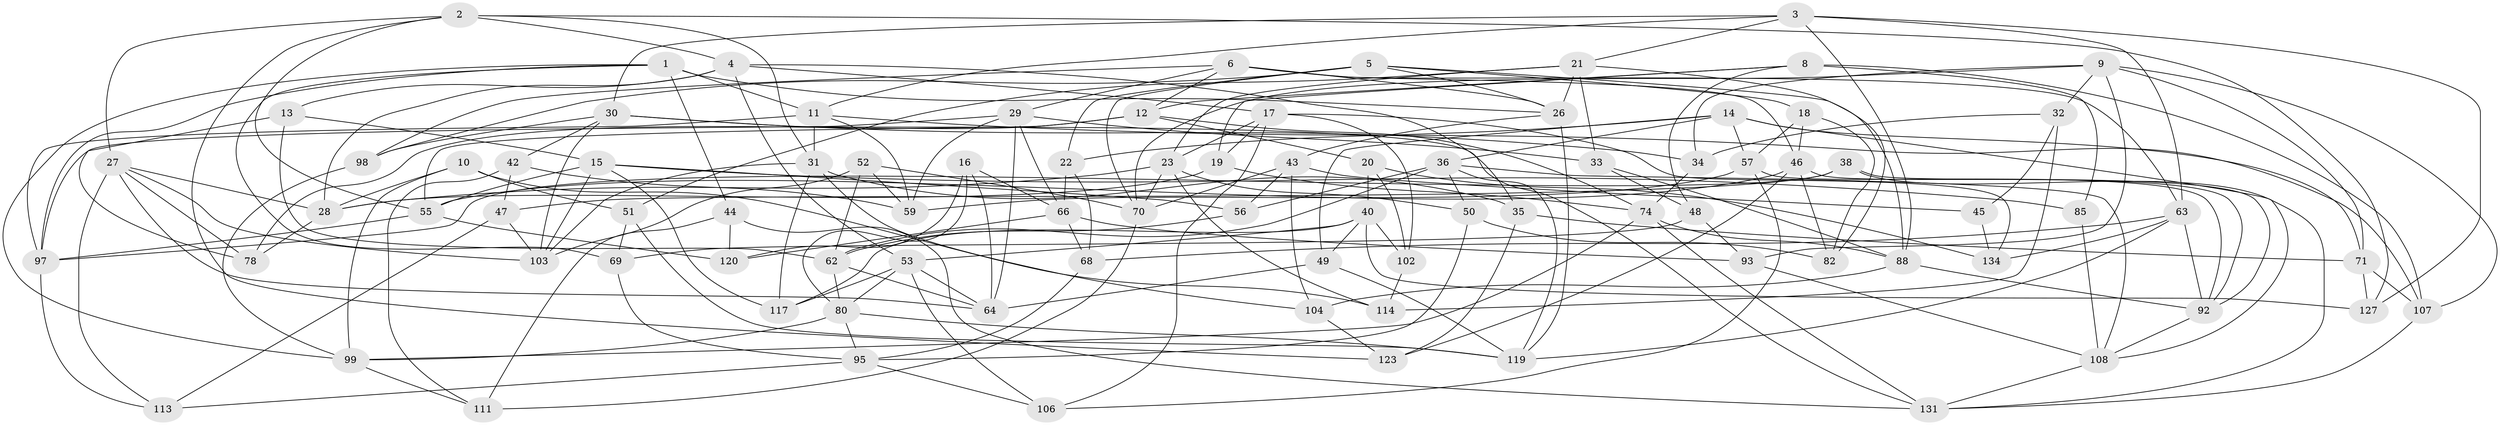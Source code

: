 // Generated by graph-tools (version 1.1) at 2025/52/02/27/25 19:52:35]
// undirected, 87 vertices, 217 edges
graph export_dot {
graph [start="1"]
  node [color=gray90,style=filled];
  1 [super="+60"];
  2 [super="+75"];
  3 [super="+7"];
  4 [super="+25"];
  5 [super="+128"];
  6 [super="+91"];
  8 [super="+39"];
  9 [super="+54"];
  10;
  11 [super="+72"];
  12 [super="+133"];
  13;
  14 [super="+83"];
  15 [super="+24"];
  16;
  17 [super="+79"];
  18;
  19;
  20;
  21 [super="+61"];
  22;
  23 [super="+110"];
  26 [super="+37"];
  27 [super="+58"];
  28 [super="+65"];
  29 [super="+67"];
  30 [super="+41"];
  31 [super="+73"];
  32;
  33;
  34;
  35;
  36 [super="+86"];
  38;
  40 [super="+76"];
  42;
  43 [super="+126"];
  44;
  45;
  46 [super="+77"];
  47;
  48;
  49;
  50;
  51;
  52;
  53 [super="+81"];
  55 [super="+90"];
  56;
  57 [super="+87"];
  59 [super="+89"];
  62 [super="+101"];
  63 [super="+100"];
  64 [super="+125"];
  66 [super="+84"];
  68;
  69;
  70 [super="+94"];
  71 [super="+112"];
  74 [super="+105"];
  78;
  80 [super="+109"];
  82;
  85;
  88 [super="+116"];
  92 [super="+129"];
  93;
  95 [super="+96"];
  97 [super="+121"];
  98;
  99 [super="+115"];
  102;
  103 [super="+122"];
  104;
  106;
  107 [super="+130"];
  108 [super="+118"];
  111;
  113;
  114;
  117;
  119 [super="+124"];
  120;
  123;
  127;
  131 [super="+132"];
  134;
  1 -- 11;
  1 -- 44;
  1 -- 26;
  1 -- 69;
  1 -- 99;
  1 -- 97;
  2 -- 123;
  2 -- 4;
  2 -- 27;
  2 -- 127;
  2 -- 55;
  2 -- 31;
  3 -- 63;
  3 -- 30;
  3 -- 11;
  3 -- 21;
  3 -- 127;
  3 -- 88;
  4 -- 13;
  4 -- 35;
  4 -- 17;
  4 -- 53;
  4 -- 28;
  5 -- 22;
  5 -- 18;
  5 -- 70;
  5 -- 88;
  5 -- 98;
  5 -- 26;
  6 -- 98;
  6 -- 26;
  6 -- 29;
  6 -- 12;
  6 -- 63;
  6 -- 46;
  8 -- 85 [weight=2];
  8 -- 12;
  8 -- 48;
  8 -- 107;
  8 -- 19;
  9 -- 93;
  9 -- 32;
  9 -- 34;
  9 -- 107;
  9 -- 71;
  9 -- 70;
  10 -- 28;
  10 -- 114;
  10 -- 51;
  10 -- 99;
  11 -- 59;
  11 -- 31;
  11 -- 97;
  11 -- 107;
  12 -- 20;
  12 -- 74;
  12 -- 78;
  12 -- 55;
  13 -- 15;
  13 -- 78;
  13 -- 62;
  14 -- 49;
  14 -- 36;
  14 -- 57;
  14 -- 108;
  14 -- 22;
  14 -- 71;
  15 -- 117;
  15 -- 56;
  15 -- 55;
  15 -- 85;
  15 -- 103;
  16 -- 80;
  16 -- 120;
  16 -- 66;
  16 -- 64;
  17 -- 19;
  17 -- 134;
  17 -- 106;
  17 -- 102;
  17 -- 23;
  18 -- 46;
  18 -- 82;
  18 -- 57;
  19 -- 74;
  19 -- 28;
  20 -- 102;
  20 -- 134;
  20 -- 40;
  21 -- 82;
  21 -- 33;
  21 -- 51;
  21 -- 23;
  21 -- 26;
  22 -- 66;
  22 -- 68;
  23 -- 70;
  23 -- 50;
  23 -- 114;
  23 -- 28;
  26 -- 119;
  26 -- 43;
  27 -- 64;
  27 -- 78;
  27 -- 113;
  27 -- 28;
  27 -- 103;
  28 -- 78;
  29 -- 66;
  29 -- 59;
  29 -- 33;
  29 -- 97;
  29 -- 64;
  30 -- 42;
  30 -- 34;
  30 -- 98;
  30 -- 131;
  30 -- 103;
  31 -- 117;
  31 -- 104;
  31 -- 35;
  31 -- 103;
  32 -- 45;
  32 -- 34;
  32 -- 114;
  33 -- 48;
  33 -- 88;
  34 -- 74;
  35 -- 123;
  35 -- 71;
  36 -- 50;
  36 -- 108;
  36 -- 56;
  36 -- 62;
  36 -- 119;
  38 -- 97;
  38 -- 92;
  38 -- 47;
  38 -- 131;
  40 -- 117;
  40 -- 127;
  40 -- 53;
  40 -- 49;
  40 -- 102;
  42 -- 111;
  42 -- 47;
  42 -- 59;
  43 -- 45 [weight=2];
  43 -- 104;
  43 -- 56;
  43 -- 70;
  44 -- 131;
  44 -- 111;
  44 -- 120;
  45 -- 134;
  46 -- 82;
  46 -- 92;
  46 -- 123;
  46 -- 55;
  47 -- 113;
  47 -- 103;
  48 -- 93;
  48 -- 69;
  49 -- 64;
  49 -- 119;
  50 -- 95;
  50 -- 82;
  51 -- 119;
  51 -- 69;
  52 -- 62;
  52 -- 103;
  52 -- 59;
  52 -- 70;
  53 -- 64;
  53 -- 80;
  53 -- 117;
  53 -- 106;
  55 -- 97;
  55 -- 120;
  56 -- 62;
  57 -- 106;
  57 -- 59 [weight=2];
  57 -- 92;
  62 -- 64;
  62 -- 80;
  63 -- 68;
  63 -- 119;
  63 -- 134;
  63 -- 92;
  66 -- 120;
  66 -- 68;
  66 -- 93;
  68 -- 95;
  69 -- 95;
  70 -- 111;
  71 -- 127;
  71 -- 107 [weight=2];
  74 -- 99;
  74 -- 131;
  74 -- 88;
  80 -- 119;
  80 -- 99;
  80 -- 95;
  85 -- 108;
  88 -- 104;
  88 -- 92;
  92 -- 108;
  93 -- 108;
  95 -- 106;
  95 -- 113;
  97 -- 113;
  98 -- 99;
  99 -- 111;
  102 -- 114;
  104 -- 123;
  107 -- 131;
  108 -- 131;
}
